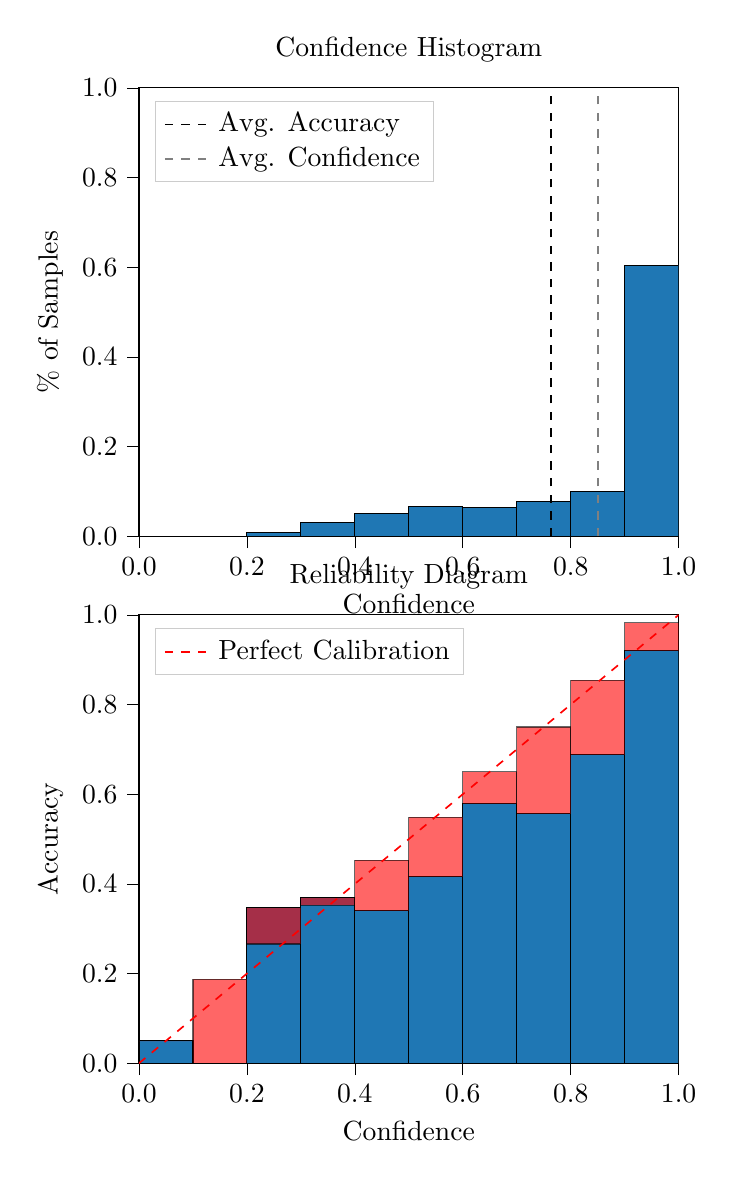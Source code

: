 % This file was created by tikzplotlib v0.9.8.
\begin{tikzpicture}

\definecolor{color0}{rgb}{0.122,0.467,0.706}

\begin{groupplot}[group style={group size=1 by 2}]
\nextgroupplot[
legend cell align={left},
legend style={
  fill opacity=0.8,
  draw opacity=1,
  text opacity=1,
  at={(0.03,0.97)},
  anchor=north west,
  draw=white!80!black
},
tick align=outside,
tick pos=left,
title={Confidence Histogram},
x grid style={white!69.02!black},
xlabel={Confidence},
xmin=0, xmax=1,
xtick style={color=black},
xtick={0,0.2,0.4,0.6,0.8,1},
xticklabels={0.0,0.2,0.4,0.6,0.8,1.0},
y grid style={white!69.02!black},
ylabel={\% of Samples},
ymin=0, ymax=1,
ytick style={color=black},
ytick={0,0.2,0.4,0.6,0.8,1},
yticklabels={0.0,0.2,0.4,0.6,0.8,1.0}
]
\draw[draw=black,fill=color0] (axis cs:-6.939e-18,0) rectangle (axis cs:0.1,0);
\draw[draw=black,fill=color0] (axis cs:0.1,0) rectangle (axis cs:0.2,0.0);
\draw[draw=black,fill=color0] (axis cs:0.2,0) rectangle (axis cs:0.3,0.008);
\draw[draw=black,fill=color0] (axis cs:0.3,0) rectangle (axis cs:0.4,0.03);
\draw[draw=black,fill=color0] (axis cs:0.4,0) rectangle (axis cs:0.5,0.05);
\draw[draw=black,fill=color0] (axis cs:0.5,0) rectangle (axis cs:0.6,0.067);
\draw[draw=black,fill=color0] (axis cs:0.6,0) rectangle (axis cs:0.7,0.064);
\draw[draw=black,fill=color0] (axis cs:0.7,0) rectangle (axis cs:0.8,0.077);
\draw[draw=black,fill=color0] (axis cs:0.8,0) rectangle (axis cs:0.9,0.1);
\draw[draw=black,fill=color0] (axis cs:0.9,0) rectangle (axis cs:1,0.604);
\addplot [semithick, black, dashed]
table {%
0.763 0
0.763 1
};
\addlegendentry{Avg. Accuracy}
\addplot [semithick, white!50.196!black, dashed]
table {%
0.85 0
0.85 1
};
\addlegendentry{Avg. Confidence}

\nextgroupplot[
legend cell align={left},
legend style={
  fill opacity=0.8,
  draw opacity=1,
  text opacity=1,
  at={(0.03,0.97)},
  anchor=north west,
  draw=white!80!black
},
tick align=outside,
tick pos=left,
title={Reliability Diagram},
x grid style={white!69.02!black},
xlabel={Confidence},
xmin=0, xmax=1,
xtick style={color=black},
xtick={0,0.2,0.4,0.6,0.8,1},
xticklabels={0.0,0.2,0.4,0.6,0.8,1.0},
y grid style={white!69.02!black},
ylabel={Accuracy},
ymin=0, ymax=1,
ytick style={color=black},
ytick={0,0.2,0.4,0.6,0.8,1},
yticklabels={0.0,0.2,0.4,0.6,0.8,1.0}
]
\draw[draw=black,fill=color0] (axis cs:-6.939e-18,0) rectangle (axis cs:0.1,0.05);
\draw[draw=black,fill=color0] (axis cs:0.1,0) rectangle (axis cs:0.2,0);
\draw[draw=black,fill=color0] (axis cs:0.2,0) rectangle (axis cs:0.3,0.347);
\draw[draw=black,fill=color0] (axis cs:0.3,0) rectangle (axis cs:0.4,0.369);
\draw[draw=black,fill=color0] (axis cs:0.4,0) rectangle (axis cs:0.5,0.34);
\draw[draw=black,fill=color0] (axis cs:0.5,0) rectangle (axis cs:0.6,0.416);
\draw[draw=black,fill=color0] (axis cs:0.6,0) rectangle (axis cs:0.7,0.579);
\draw[draw=black,fill=color0] (axis cs:0.7,0) rectangle (axis cs:0.8,0.557);
\draw[draw=black,fill=color0] (axis cs:0.8,0) rectangle (axis cs:0.9,0.688);
\draw[draw=black,fill=color0] (axis cs:0.9,0) rectangle (axis cs:1,0.92);
\draw[draw=black,fill=red,opacity=0.6] (axis cs:-6.939e-18,0.05) rectangle (axis cs:0.1,0.05);
\draw[draw=black,fill=red,opacity=0.6] (axis cs:0.1,0) rectangle (axis cs:0.2,0.187);
\draw[draw=black,fill=red,opacity=0.6] (axis cs:0.2,0.347) rectangle (axis cs:0.3,0.266);
\draw[draw=black,fill=red,opacity=0.6] (axis cs:0.3,0.369) rectangle (axis cs:0.4,0.352);
\draw[draw=black,fill=red,opacity=0.6] (axis cs:0.4,0.34) rectangle (axis cs:0.5,0.453);
\draw[draw=black,fill=red,opacity=0.6] (axis cs:0.5,0.416) rectangle (axis cs:0.6,0.549);
\draw[draw=black,fill=red,opacity=0.6] (axis cs:0.6,0.579) rectangle (axis cs:0.7,0.65);
\draw[draw=black,fill=red,opacity=0.6] (axis cs:0.7,0.557) rectangle (axis cs:0.8,0.75);
\draw[draw=black,fill=red,opacity=0.6] (axis cs:0.8,0.688) rectangle (axis cs:0.9,0.854);
\draw[draw=black,fill=red,opacity=0.6] (axis cs:0.9,0.92) rectangle (axis cs:1,0.983);
\addplot [semithick, red, dashed]
table {%
0 0
1 1
};
\addlegendentry{Perfect Calibration}
\end{groupplot}

\end{tikzpicture}
